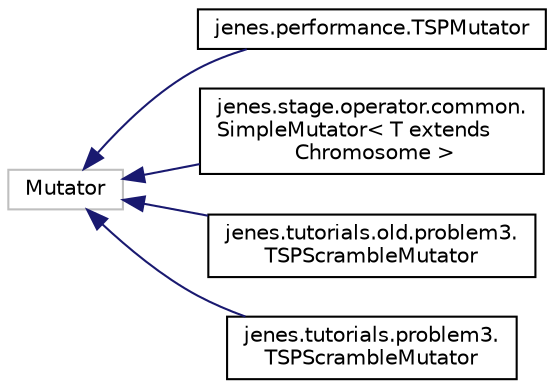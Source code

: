 digraph "Representación gráfica de la clase"
{
  edge [fontname="Helvetica",fontsize="10",labelfontname="Helvetica",labelfontsize="10"];
  node [fontname="Helvetica",fontsize="10",shape=record];
  rankdir="LR";
  Node1 [label="Mutator",height=0.2,width=0.4,color="grey75", fillcolor="white", style="filled"];
  Node1 -> Node2 [dir="back",color="midnightblue",fontsize="10",style="solid",fontname="Helvetica"];
  Node2 [label="jenes.performance.TSPMutator",height=0.2,width=0.4,color="black", fillcolor="white", style="filled",URL="$classjenes_1_1performance_1_1_t_s_p_mutator.html"];
  Node1 -> Node3 [dir="back",color="midnightblue",fontsize="10",style="solid",fontname="Helvetica"];
  Node3 [label="jenes.stage.operator.common.\lSimpleMutator\< T extends\l Chromosome \>",height=0.2,width=0.4,color="black", fillcolor="white", style="filled",URL="$classjenes_1_1stage_1_1operator_1_1common_1_1_simple_mutator_3_01_t_01extends_01_chromosome_01_4.html"];
  Node1 -> Node4 [dir="back",color="midnightblue",fontsize="10",style="solid",fontname="Helvetica"];
  Node4 [label="jenes.tutorials.old.problem3.\lTSPScrambleMutator",height=0.2,width=0.4,color="black", fillcolor="white", style="filled",URL="$classjenes_1_1tutorials_1_1old_1_1problem3_1_1_t_s_p_scramble_mutator.html"];
  Node1 -> Node5 [dir="back",color="midnightblue",fontsize="10",style="solid",fontname="Helvetica"];
  Node5 [label="jenes.tutorials.problem3.\lTSPScrambleMutator",height=0.2,width=0.4,color="black", fillcolor="white", style="filled",URL="$classjenes_1_1tutorials_1_1problem3_1_1_t_s_p_scramble_mutator.html"];
}
